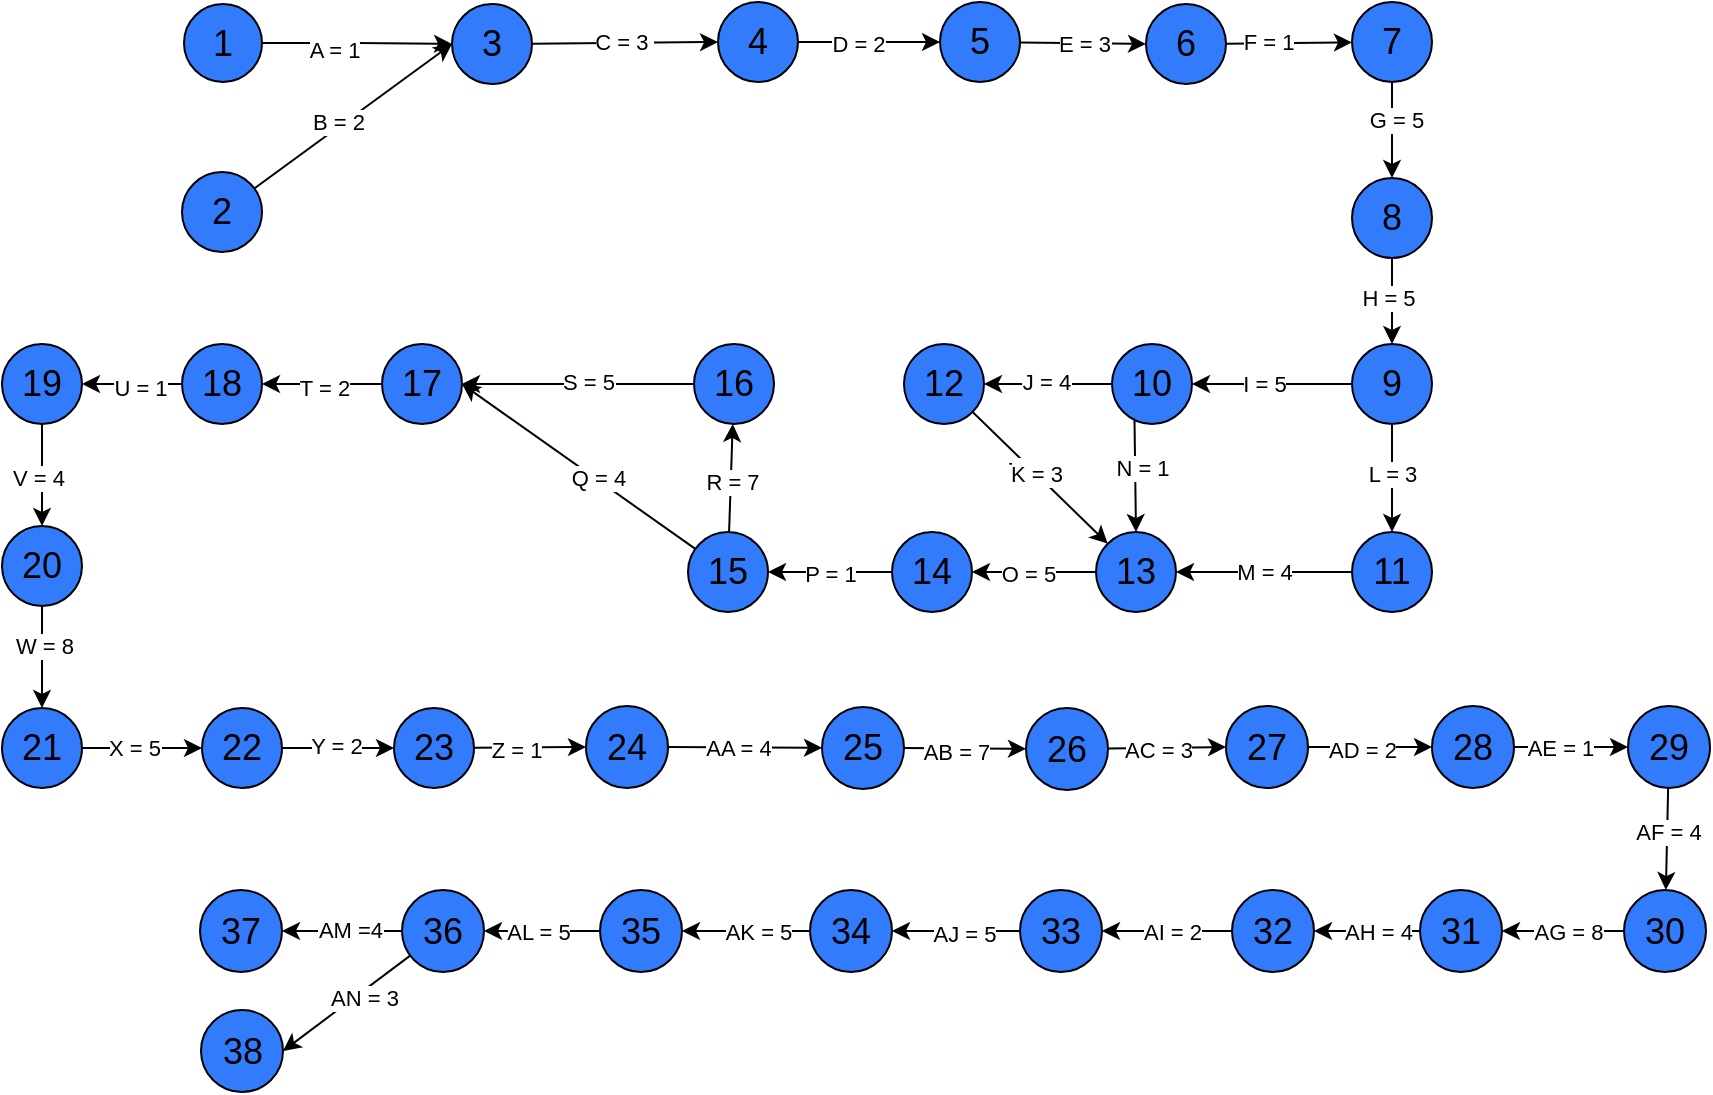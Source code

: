 <mxfile version="26.0.14">
  <diagram name="Halaman-1" id="9N1V7XI8liEFcILFLqtX">
    <mxGraphModel dx="1034" dy="493" grid="0" gridSize="10" guides="1" tooltips="1" connect="1" arrows="1" fold="1" page="1" pageScale="1" pageWidth="1169" pageHeight="827" math="0" shadow="0">
      <root>
        <mxCell id="0" />
        <mxCell id="1" parent="0" />
        <mxCell id="e7BuIWy1d0rTeOh9mKWK-41" style="edgeStyle=orthogonalEdgeStyle;rounded=0;orthogonalLoop=1;jettySize=auto;html=1;entryX=0;entryY=0.5;entryDx=0;entryDy=0;" parent="1" source="e7BuIWy1d0rTeOh9mKWK-15" target="e7BuIWy1d0rTeOh9mKWK-40" edge="1">
          <mxGeometry relative="1" as="geometry" />
        </mxCell>
        <mxCell id="e7BuIWy1d0rTeOh9mKWK-42" value="&lt;font style=&quot;font-size: 11px;&quot;&gt;A = 1&lt;/font&gt;" style="edgeLabel;html=1;align=center;verticalAlign=middle;resizable=0;points=[];" parent="e7BuIWy1d0rTeOh9mKWK-41" vertex="1" connectable="0">
          <mxGeometry x="-0.258" y="-3" relative="1" as="geometry">
            <mxPoint as="offset" />
          </mxGeometry>
        </mxCell>
        <mxCell id="e7BuIWy1d0rTeOh9mKWK-15" value="&lt;font style=&quot;font-size: 18px;&quot;&gt;1&lt;/font&gt;" style="ellipse;whiteSpace=wrap;html=1;aspect=fixed;fillColor=#327CFC;" parent="1" vertex="1">
          <mxGeometry x="182" y="240" width="39" height="39" as="geometry" />
        </mxCell>
        <mxCell id="e7BuIWy1d0rTeOh9mKWK-40" value="&lt;font style=&quot;font-size: 18px;&quot;&gt;3&lt;/font&gt;" style="ellipse;whiteSpace=wrap;html=1;aspect=fixed;fillColor=#327CFC;" parent="1" vertex="1">
          <mxGeometry x="316" y="240" width="40" height="40" as="geometry" />
        </mxCell>
        <mxCell id="e7BuIWy1d0rTeOh9mKWK-62" style="edgeStyle=none;rounded=0;orthogonalLoop=1;jettySize=auto;html=1;entryX=0;entryY=0.5;entryDx=0;entryDy=0;" parent="1" source="e7BuIWy1d0rTeOh9mKWK-54" target="e7BuIWy1d0rTeOh9mKWK-40" edge="1">
          <mxGeometry relative="1" as="geometry">
            <mxPoint x="316" y="355" as="targetPoint" />
          </mxGeometry>
        </mxCell>
        <mxCell id="e7BuIWy1d0rTeOh9mKWK-63" value="B = 2" style="edgeLabel;html=1;align=center;verticalAlign=middle;resizable=0;points=[];" parent="e7BuIWy1d0rTeOh9mKWK-62" vertex="1" connectable="0">
          <mxGeometry x="-0.123" y="2" relative="1" as="geometry">
            <mxPoint as="offset" />
          </mxGeometry>
        </mxCell>
        <mxCell id="e7BuIWy1d0rTeOh9mKWK-54" value="&lt;font style=&quot;font-size: 18px;&quot;&gt;2&lt;/font&gt;" style="ellipse;whiteSpace=wrap;html=1;aspect=fixed;fillColor=#327CFC;" parent="1" vertex="1">
          <mxGeometry x="181" y="324" width="40" height="40" as="geometry" />
        </mxCell>
        <mxCell id="e7BuIWy1d0rTeOh9mKWK-88" style="edgeStyle=none;rounded=0;orthogonalLoop=1;jettySize=auto;html=1;entryX=0;entryY=0.5;entryDx=0;entryDy=0;" parent="1" source="e7BuIWy1d0rTeOh9mKWK-72" target="e7BuIWy1d0rTeOh9mKWK-86" edge="1">
          <mxGeometry relative="1" as="geometry" />
        </mxCell>
        <mxCell id="e7BuIWy1d0rTeOh9mKWK-90" value="D = 2" style="edgeLabel;html=1;align=center;verticalAlign=middle;resizable=0;points=[];" parent="e7BuIWy1d0rTeOh9mKWK-88" vertex="1" connectable="0">
          <mxGeometry x="-0.161" y="-1" relative="1" as="geometry">
            <mxPoint as="offset" />
          </mxGeometry>
        </mxCell>
        <mxCell id="e7BuIWy1d0rTeOh9mKWK-72" value="&lt;span style=&quot;font-size: 18px;&quot;&gt;4&lt;/span&gt;" style="ellipse;whiteSpace=wrap;html=1;aspect=fixed;fillColor=#327CFC;" parent="1" vertex="1">
          <mxGeometry x="449" y="239" width="40" height="40" as="geometry" />
        </mxCell>
        <mxCell id="e7BuIWy1d0rTeOh9mKWK-73" style="edgeStyle=none;rounded=0;orthogonalLoop=1;jettySize=auto;html=1;entryX=0;entryY=0.5;entryDx=0;entryDy=0;" parent="1" source="e7BuIWy1d0rTeOh9mKWK-40" target="e7BuIWy1d0rTeOh9mKWK-72" edge="1">
          <mxGeometry relative="1" as="geometry" />
        </mxCell>
        <mxCell id="e7BuIWy1d0rTeOh9mKWK-75" value="C = 3&amp;nbsp;" style="edgeLabel;html=1;align=center;verticalAlign=middle;resizable=0;points=[];" parent="e7BuIWy1d0rTeOh9mKWK-73" vertex="1" connectable="0">
          <mxGeometry x="-0.014" y="-4" relative="1" as="geometry">
            <mxPoint y="-5" as="offset" />
          </mxGeometry>
        </mxCell>
        <mxCell id="e7BuIWy1d0rTeOh9mKWK-92" style="edgeStyle=none;rounded=0;orthogonalLoop=1;jettySize=auto;html=1;entryX=0;entryY=0.5;entryDx=0;entryDy=0;" parent="1" source="e7BuIWy1d0rTeOh9mKWK-86" target="e7BuIWy1d0rTeOh9mKWK-91" edge="1">
          <mxGeometry relative="1" as="geometry" />
        </mxCell>
        <mxCell id="e7BuIWy1d0rTeOh9mKWK-93" value="E = 3" style="edgeLabel;html=1;align=center;verticalAlign=middle;resizable=0;points=[];" parent="e7BuIWy1d0rTeOh9mKWK-92" vertex="1" connectable="0">
          <mxGeometry x="0.022" relative="1" as="geometry">
            <mxPoint as="offset" />
          </mxGeometry>
        </mxCell>
        <mxCell id="e7BuIWy1d0rTeOh9mKWK-86" value="&lt;span style=&quot;font-size: 18px;&quot;&gt;5&lt;/span&gt;" style="ellipse;whiteSpace=wrap;html=1;aspect=fixed;fillColor=#327CFC;" parent="1" vertex="1">
          <mxGeometry x="560" y="239" width="40" height="40" as="geometry" />
        </mxCell>
        <mxCell id="e7BuIWy1d0rTeOh9mKWK-95" style="edgeStyle=none;rounded=0;orthogonalLoop=1;jettySize=auto;html=1;" parent="1" source="e7BuIWy1d0rTeOh9mKWK-91" target="e7BuIWy1d0rTeOh9mKWK-94" edge="1">
          <mxGeometry relative="1" as="geometry" />
        </mxCell>
        <mxCell id="e7BuIWy1d0rTeOh9mKWK-96" value="F = 1" style="edgeLabel;html=1;align=center;verticalAlign=middle;resizable=0;points=[];" parent="e7BuIWy1d0rTeOh9mKWK-95" vertex="1" connectable="0">
          <mxGeometry x="-0.329" y="1" relative="1" as="geometry">
            <mxPoint as="offset" />
          </mxGeometry>
        </mxCell>
        <mxCell id="e7BuIWy1d0rTeOh9mKWK-91" value="&lt;span style=&quot;font-size: 18px;&quot;&gt;6&lt;/span&gt;" style="ellipse;whiteSpace=wrap;html=1;aspect=fixed;fillColor=#327CFC;" parent="1" vertex="1">
          <mxGeometry x="663" y="240" width="40" height="40" as="geometry" />
        </mxCell>
        <mxCell id="e7BuIWy1d0rTeOh9mKWK-104" style="edgeStyle=none;rounded=0;orthogonalLoop=1;jettySize=auto;html=1;entryX=0.5;entryY=0;entryDx=0;entryDy=0;" parent="1" source="e7BuIWy1d0rTeOh9mKWK-94" target="e7BuIWy1d0rTeOh9mKWK-97" edge="1">
          <mxGeometry relative="1" as="geometry" />
        </mxCell>
        <mxCell id="e7BuIWy1d0rTeOh9mKWK-106" value="G = 5" style="edgeLabel;html=1;align=center;verticalAlign=middle;resizable=0;points=[];" parent="e7BuIWy1d0rTeOh9mKWK-104" vertex="1" connectable="0">
          <mxGeometry x="-0.19" y="2" relative="1" as="geometry">
            <mxPoint y="-1" as="offset" />
          </mxGeometry>
        </mxCell>
        <mxCell id="e7BuIWy1d0rTeOh9mKWK-94" value="&lt;span style=&quot;font-size: 18px;&quot;&gt;7&lt;/span&gt;" style="ellipse;whiteSpace=wrap;html=1;aspect=fixed;fillColor=#327CFC;" parent="1" vertex="1">
          <mxGeometry x="766" y="239" width="40" height="40" as="geometry" />
        </mxCell>
        <mxCell id="e7BuIWy1d0rTeOh9mKWK-105" style="edgeStyle=none;rounded=0;orthogonalLoop=1;jettySize=auto;html=1;entryX=0.5;entryY=0;entryDx=0;entryDy=0;exitX=0.5;exitY=1;exitDx=0;exitDy=0;" parent="1" source="e7BuIWy1d0rTeOh9mKWK-97" target="e7BuIWy1d0rTeOh9mKWK-98" edge="1">
          <mxGeometry relative="1" as="geometry">
            <mxPoint x="817" y="377" as="sourcePoint" />
            <mxPoint x="817.8" y="439" as="targetPoint" />
          </mxGeometry>
        </mxCell>
        <mxCell id="e7BuIWy1d0rTeOh9mKWK-107" value="H = 5" style="edgeLabel;html=1;align=center;verticalAlign=middle;resizable=0;points=[];" parent="e7BuIWy1d0rTeOh9mKWK-105" vertex="1" connectable="0">
          <mxGeometry x="-0.102" y="-2" relative="1" as="geometry">
            <mxPoint as="offset" />
          </mxGeometry>
        </mxCell>
        <mxCell id="e7BuIWy1d0rTeOh9mKWK-97" value="&lt;span style=&quot;font-size: 18px;&quot;&gt;8&lt;/span&gt;" style="ellipse;whiteSpace=wrap;html=1;aspect=fixed;fillColor=#327CFC;" parent="1" vertex="1">
          <mxGeometry x="766" y="327" width="40" height="40" as="geometry" />
        </mxCell>
        <mxCell id="e7BuIWy1d0rTeOh9mKWK-108" style="edgeStyle=none;rounded=0;orthogonalLoop=1;jettySize=auto;html=1;" parent="1" source="e7BuIWy1d0rTeOh9mKWK-98" target="e7BuIWy1d0rTeOh9mKWK-101" edge="1">
          <mxGeometry relative="1" as="geometry" />
        </mxCell>
        <mxCell id="e7BuIWy1d0rTeOh9mKWK-114" value="L = 3" style="edgeLabel;html=1;align=center;verticalAlign=middle;resizable=0;points=[];" parent="e7BuIWy1d0rTeOh9mKWK-108" vertex="1" connectable="0">
          <mxGeometry x="-0.066" relative="1" as="geometry">
            <mxPoint as="offset" />
          </mxGeometry>
        </mxCell>
        <mxCell id="e7BuIWy1d0rTeOh9mKWK-109" style="edgeStyle=none;rounded=0;orthogonalLoop=1;jettySize=auto;html=1;entryX=1;entryY=0.5;entryDx=0;entryDy=0;" parent="1" source="e7BuIWy1d0rTeOh9mKWK-98" target="e7BuIWy1d0rTeOh9mKWK-99" edge="1">
          <mxGeometry relative="1" as="geometry" />
        </mxCell>
        <mxCell id="e7BuIWy1d0rTeOh9mKWK-112" value="I = 5" style="edgeLabel;html=1;align=center;verticalAlign=middle;resizable=0;points=[];" parent="e7BuIWy1d0rTeOh9mKWK-109" vertex="1" connectable="0">
          <mxGeometry x="0.1" relative="1" as="geometry">
            <mxPoint as="offset" />
          </mxGeometry>
        </mxCell>
        <mxCell id="e7BuIWy1d0rTeOh9mKWK-98" value="&lt;span style=&quot;font-size: 18px;&quot;&gt;9&lt;/span&gt;" style="ellipse;whiteSpace=wrap;html=1;aspect=fixed;fillColor=#327CFC;" parent="1" vertex="1">
          <mxGeometry x="766" y="410" width="40" height="40" as="geometry" />
        </mxCell>
        <mxCell id="e7BuIWy1d0rTeOh9mKWK-116" style="edgeStyle=none;rounded=0;orthogonalLoop=1;jettySize=auto;html=1;entryX=1;entryY=0.5;entryDx=0;entryDy=0;" parent="1" source="e7BuIWy1d0rTeOh9mKWK-99" target="e7BuIWy1d0rTeOh9mKWK-102" edge="1">
          <mxGeometry relative="1" as="geometry">
            <mxPoint x="583.385" y="427" as="targetPoint" />
          </mxGeometry>
        </mxCell>
        <mxCell id="e7BuIWy1d0rTeOh9mKWK-117" value="J = 4" style="edgeLabel;html=1;align=center;verticalAlign=middle;resizable=0;points=[];" parent="e7BuIWy1d0rTeOh9mKWK-116" vertex="1" connectable="0">
          <mxGeometry x="0.037" y="-1" relative="1" as="geometry">
            <mxPoint as="offset" />
          </mxGeometry>
        </mxCell>
        <mxCell id="e7BuIWy1d0rTeOh9mKWK-122" style="edgeStyle=none;rounded=0;orthogonalLoop=1;jettySize=auto;html=1;exitX=0.28;exitY=0.855;exitDx=0;exitDy=0;exitPerimeter=0;entryX=0;entryY=0.5;entryDx=0;entryDy=0;" parent="1" source="e7BuIWy1d0rTeOh9mKWK-99" target="e7BuIWy1d0rTeOh9mKWK-100" edge="1">
          <mxGeometry relative="1" as="geometry">
            <mxPoint x="666" y="499" as="targetPoint" />
          </mxGeometry>
        </mxCell>
        <mxCell id="e7BuIWy1d0rTeOh9mKWK-123" value="N = 1" style="edgeLabel;html=1;align=center;verticalAlign=middle;resizable=0;points=[];" parent="e7BuIWy1d0rTeOh9mKWK-122" vertex="1" connectable="0">
          <mxGeometry x="-0.077" y="3" relative="1" as="geometry">
            <mxPoint as="offset" />
          </mxGeometry>
        </mxCell>
        <mxCell id="e7BuIWy1d0rTeOh9mKWK-99" value="&lt;span style=&quot;font-size: 18px;&quot;&gt;10&lt;/span&gt;" style="ellipse;whiteSpace=wrap;html=1;aspect=fixed;fillColor=#327CFC;" parent="1" vertex="1">
          <mxGeometry x="646" y="410" width="40" height="40" as="geometry" />
        </mxCell>
        <mxCell id="e7BuIWy1d0rTeOh9mKWK-138" style="edgeStyle=none;rounded=0;orthogonalLoop=1;jettySize=auto;html=1;entryX=0.5;entryY=0;entryDx=0;entryDy=0;" parent="1" source="e7BuIWy1d0rTeOh9mKWK-100" target="e7BuIWy1d0rTeOh9mKWK-137" edge="1">
          <mxGeometry relative="1" as="geometry" />
        </mxCell>
        <mxCell id="e7BuIWy1d0rTeOh9mKWK-139" value="O = 5" style="edgeLabel;html=1;align=center;verticalAlign=middle;resizable=0;points=[];" parent="e7BuIWy1d0rTeOh9mKWK-138" vertex="1" connectable="0">
          <mxGeometry x="0.09" y="1" relative="1" as="geometry">
            <mxPoint as="offset" />
          </mxGeometry>
        </mxCell>
        <mxCell id="e7BuIWy1d0rTeOh9mKWK-100" value="&lt;span style=&quot;font-size: 18px;&quot;&gt;13&lt;/span&gt;" style="ellipse;whiteSpace=wrap;html=1;aspect=fixed;fillColor=#327CFC;direction=south;" parent="1" vertex="1">
          <mxGeometry x="638" y="504" width="40" height="40" as="geometry" />
        </mxCell>
        <mxCell id="e7BuIWy1d0rTeOh9mKWK-131" style="edgeStyle=none;rounded=0;orthogonalLoop=1;jettySize=auto;html=1;entryX=0.5;entryY=0;entryDx=0;entryDy=0;" parent="1" source="e7BuIWy1d0rTeOh9mKWK-101" target="e7BuIWy1d0rTeOh9mKWK-100" edge="1">
          <mxGeometry relative="1" as="geometry" />
        </mxCell>
        <mxCell id="e7BuIWy1d0rTeOh9mKWK-132" value="M = 4" style="edgeLabel;html=1;align=center;verticalAlign=middle;resizable=0;points=[];" parent="e7BuIWy1d0rTeOh9mKWK-131" vertex="1" connectable="0">
          <mxGeometry x="0.021" y="2" relative="1" as="geometry">
            <mxPoint x="1" y="-2" as="offset" />
          </mxGeometry>
        </mxCell>
        <mxCell id="e7BuIWy1d0rTeOh9mKWK-101" value="&lt;span style=&quot;font-size: 18px;&quot;&gt;11&lt;/span&gt;" style="ellipse;whiteSpace=wrap;html=1;aspect=fixed;fillColor=#327CFC;" parent="1" vertex="1">
          <mxGeometry x="766" y="504" width="40" height="40" as="geometry" />
        </mxCell>
        <mxCell id="e7BuIWy1d0rTeOh9mKWK-130" style="edgeStyle=none;rounded=0;orthogonalLoop=1;jettySize=auto;html=1;entryX=0;entryY=1;entryDx=0;entryDy=0;" parent="1" source="e7BuIWy1d0rTeOh9mKWK-102" target="e7BuIWy1d0rTeOh9mKWK-100" edge="1">
          <mxGeometry relative="1" as="geometry" />
        </mxCell>
        <mxCell id="e7BuIWy1d0rTeOh9mKWK-133" value="Text" style="edgeLabel;html=1;align=center;verticalAlign=middle;resizable=0;points=[];" parent="e7BuIWy1d0rTeOh9mKWK-130" vertex="1" connectable="0">
          <mxGeometry x="-0.139" y="-2" relative="1" as="geometry">
            <mxPoint y="-1" as="offset" />
          </mxGeometry>
        </mxCell>
        <mxCell id="e7BuIWy1d0rTeOh9mKWK-134" value="K = 3" style="edgeLabel;html=1;align=center;verticalAlign=middle;resizable=0;points=[];" parent="e7BuIWy1d0rTeOh9mKWK-130" vertex="1" connectable="0">
          <mxGeometry x="-0.054" relative="1" as="geometry">
            <mxPoint as="offset" />
          </mxGeometry>
        </mxCell>
        <mxCell id="e7BuIWy1d0rTeOh9mKWK-102" value="&lt;span style=&quot;font-size: 18px;&quot;&gt;12&lt;/span&gt;" style="ellipse;whiteSpace=wrap;html=1;aspect=fixed;fillColor=#327CFC;" parent="1" vertex="1">
          <mxGeometry x="542" y="410" width="40" height="40" as="geometry" />
        </mxCell>
        <mxCell id="e7BuIWy1d0rTeOh9mKWK-141" style="edgeStyle=none;rounded=0;orthogonalLoop=1;jettySize=auto;html=1;entryX=0.5;entryY=0;entryDx=0;entryDy=0;" parent="1" source="e7BuIWy1d0rTeOh9mKWK-137" target="e7BuIWy1d0rTeOh9mKWK-140" edge="1">
          <mxGeometry relative="1" as="geometry" />
        </mxCell>
        <mxCell id="e7BuIWy1d0rTeOh9mKWK-142" value="P = 1" style="edgeLabel;html=1;align=center;verticalAlign=middle;resizable=0;points=[];" parent="e7BuIWy1d0rTeOh9mKWK-141" vertex="1" connectable="0">
          <mxGeometry x="0.021" y="1" relative="1" as="geometry">
            <mxPoint as="offset" />
          </mxGeometry>
        </mxCell>
        <mxCell id="e7BuIWy1d0rTeOh9mKWK-137" value="&lt;span style=&quot;font-size: 18px;&quot;&gt;14&lt;/span&gt;" style="ellipse;whiteSpace=wrap;html=1;aspect=fixed;fillColor=#327CFC;direction=south;" parent="1" vertex="1">
          <mxGeometry x="536" y="504" width="40" height="40" as="geometry" />
        </mxCell>
        <mxCell id="e7BuIWy1d0rTeOh9mKWK-145" style="edgeStyle=none;rounded=0;orthogonalLoop=1;jettySize=auto;html=1;entryX=0.5;entryY=0;entryDx=0;entryDy=0;" parent="1" source="e7BuIWy1d0rTeOh9mKWK-140" target="e7BuIWy1d0rTeOh9mKWK-143" edge="1">
          <mxGeometry relative="1" as="geometry" />
        </mxCell>
        <mxCell id="e7BuIWy1d0rTeOh9mKWK-147" value="Q = 4" style="edgeLabel;html=1;align=center;verticalAlign=middle;resizable=0;points=[];" parent="e7BuIWy1d0rTeOh9mKWK-145" vertex="1" connectable="0">
          <mxGeometry x="-0.148" y="-1" relative="1" as="geometry">
            <mxPoint as="offset" />
          </mxGeometry>
        </mxCell>
        <mxCell id="e7BuIWy1d0rTeOh9mKWK-146" style="edgeStyle=none;rounded=0;orthogonalLoop=1;jettySize=auto;html=1;" parent="1" source="e7BuIWy1d0rTeOh9mKWK-140" target="e7BuIWy1d0rTeOh9mKWK-144" edge="1">
          <mxGeometry relative="1" as="geometry" />
        </mxCell>
        <mxCell id="e7BuIWy1d0rTeOh9mKWK-148" value="R = 7" style="edgeLabel;html=1;align=center;verticalAlign=middle;resizable=0;points=[];" parent="e7BuIWy1d0rTeOh9mKWK-146" vertex="1" connectable="0">
          <mxGeometry x="-0.048" relative="1" as="geometry">
            <mxPoint as="offset" />
          </mxGeometry>
        </mxCell>
        <mxCell id="e7BuIWy1d0rTeOh9mKWK-140" value="&lt;span style=&quot;font-size: 18px;&quot;&gt;15&lt;/span&gt;" style="ellipse;whiteSpace=wrap;html=1;aspect=fixed;fillColor=#327CFC;direction=south;" parent="1" vertex="1">
          <mxGeometry x="434" y="504" width="40" height="40" as="geometry" />
        </mxCell>
        <mxCell id="e7BuIWy1d0rTeOh9mKWK-160" style="edgeStyle=orthogonalEdgeStyle;rounded=0;orthogonalLoop=1;jettySize=auto;html=1;entryX=0.5;entryY=0;entryDx=0;entryDy=0;" parent="1" source="e7BuIWy1d0rTeOh9mKWK-143" target="e7BuIWy1d0rTeOh9mKWK-157" edge="1">
          <mxGeometry relative="1" as="geometry" />
        </mxCell>
        <mxCell id="e7BuIWy1d0rTeOh9mKWK-164" value="T = 2" style="edgeLabel;html=1;align=center;verticalAlign=middle;resizable=0;points=[];" parent="e7BuIWy1d0rTeOh9mKWK-160" vertex="1" connectable="0">
          <mxGeometry x="-0.036" y="2" relative="1" as="geometry">
            <mxPoint as="offset" />
          </mxGeometry>
        </mxCell>
        <mxCell id="e7BuIWy1d0rTeOh9mKWK-143" value="&lt;span style=&quot;font-size: 18px;&quot;&gt;17&lt;/span&gt;" style="ellipse;whiteSpace=wrap;html=1;aspect=fixed;fillColor=#327CFC;direction=south;" parent="1" vertex="1">
          <mxGeometry x="281" y="410" width="40" height="40" as="geometry" />
        </mxCell>
        <mxCell id="e7BuIWy1d0rTeOh9mKWK-152" style="edgeStyle=none;rounded=0;orthogonalLoop=1;jettySize=auto;html=1;entryX=0.5;entryY=0;entryDx=0;entryDy=0;" parent="1" source="e7BuIWy1d0rTeOh9mKWK-144" target="e7BuIWy1d0rTeOh9mKWK-143" edge="1">
          <mxGeometry relative="1" as="geometry">
            <mxPoint x="336" y="465" as="targetPoint" />
          </mxGeometry>
        </mxCell>
        <mxCell id="e7BuIWy1d0rTeOh9mKWK-153" value="S = 5" style="edgeLabel;html=1;align=center;verticalAlign=middle;resizable=0;points=[];" parent="e7BuIWy1d0rTeOh9mKWK-152" vertex="1" connectable="0">
          <mxGeometry x="-0.132" relative="1" as="geometry">
            <mxPoint x="-3" y="-1" as="offset" />
          </mxGeometry>
        </mxCell>
        <mxCell id="e7BuIWy1d0rTeOh9mKWK-144" value="&lt;span style=&quot;font-size: 18px;&quot;&gt;16&lt;/span&gt;" style="ellipse;whiteSpace=wrap;html=1;aspect=fixed;fillColor=#327CFC;direction=south;" parent="1" vertex="1">
          <mxGeometry x="437" y="410" width="40" height="40" as="geometry" />
        </mxCell>
        <mxCell id="e7BuIWy1d0rTeOh9mKWK-161" style="rounded=0;orthogonalLoop=1;jettySize=auto;html=1;entryX=0.5;entryY=0;entryDx=0;entryDy=0;" parent="1" source="e7BuIWy1d0rTeOh9mKWK-157" target="e7BuIWy1d0rTeOh9mKWK-158" edge="1">
          <mxGeometry relative="1" as="geometry" />
        </mxCell>
        <mxCell id="e7BuIWy1d0rTeOh9mKWK-165" value="U = 1" style="edgeLabel;html=1;align=center;verticalAlign=middle;resizable=0;points=[];" parent="e7BuIWy1d0rTeOh9mKWK-161" vertex="1" connectable="0">
          <mxGeometry x="-0.152" y="2" relative="1" as="geometry">
            <mxPoint as="offset" />
          </mxGeometry>
        </mxCell>
        <mxCell id="e7BuIWy1d0rTeOh9mKWK-157" value="&lt;span style=&quot;font-size: 18px;&quot;&gt;18&lt;/span&gt;" style="ellipse;whiteSpace=wrap;html=1;aspect=fixed;fillColor=#327CFC;direction=south;" parent="1" vertex="1">
          <mxGeometry x="181" y="410" width="40" height="40" as="geometry" />
        </mxCell>
        <mxCell id="e7BuIWy1d0rTeOh9mKWK-163" style="edgeStyle=none;rounded=0;orthogonalLoop=1;jettySize=auto;html=1;" parent="1" source="e7BuIWy1d0rTeOh9mKWK-158" target="e7BuIWy1d0rTeOh9mKWK-159" edge="1">
          <mxGeometry relative="1" as="geometry" />
        </mxCell>
        <mxCell id="e7BuIWy1d0rTeOh9mKWK-166" value="V = 4" style="edgeLabel;html=1;align=center;verticalAlign=middle;resizable=0;points=[];" parent="e7BuIWy1d0rTeOh9mKWK-163" vertex="1" connectable="0">
          <mxGeometry x="0.062" y="-2" relative="1" as="geometry">
            <mxPoint as="offset" />
          </mxGeometry>
        </mxCell>
        <mxCell id="e7BuIWy1d0rTeOh9mKWK-158" value="&lt;span style=&quot;font-size: 18px;&quot;&gt;19&lt;/span&gt;" style="ellipse;whiteSpace=wrap;html=1;aspect=fixed;fillColor=#327CFC;direction=south;" parent="1" vertex="1">
          <mxGeometry x="91" y="410" width="40" height="40" as="geometry" />
        </mxCell>
        <mxCell id="e7BuIWy1d0rTeOh9mKWK-168" style="edgeStyle=none;rounded=0;orthogonalLoop=1;jettySize=auto;html=1;" parent="1" source="e7BuIWy1d0rTeOh9mKWK-159" target="e7BuIWy1d0rTeOh9mKWK-167" edge="1">
          <mxGeometry relative="1" as="geometry" />
        </mxCell>
        <mxCell id="e7BuIWy1d0rTeOh9mKWK-169" value="W = 8" style="edgeLabel;html=1;align=center;verticalAlign=middle;resizable=0;points=[];" parent="e7BuIWy1d0rTeOh9mKWK-168" vertex="1" connectable="0">
          <mxGeometry x="-0.23" y="1" relative="1" as="geometry">
            <mxPoint as="offset" />
          </mxGeometry>
        </mxCell>
        <mxCell id="e7BuIWy1d0rTeOh9mKWK-159" value="&lt;span style=&quot;font-size: 18px;&quot;&gt;20&lt;/span&gt;" style="ellipse;whiteSpace=wrap;html=1;aspect=fixed;fillColor=#327CFC;direction=south;" parent="1" vertex="1">
          <mxGeometry x="91" y="501" width="40" height="40" as="geometry" />
        </mxCell>
        <mxCell id="e7BuIWy1d0rTeOh9mKWK-171" style="edgeStyle=none;rounded=0;orthogonalLoop=1;jettySize=auto;html=1;" parent="1" source="e7BuIWy1d0rTeOh9mKWK-167" target="e7BuIWy1d0rTeOh9mKWK-170" edge="1">
          <mxGeometry relative="1" as="geometry" />
        </mxCell>
        <mxCell id="e7BuIWy1d0rTeOh9mKWK-172" value="X = 5" style="edgeLabel;html=1;align=center;verticalAlign=middle;resizable=0;points=[];" parent="e7BuIWy1d0rTeOh9mKWK-171" vertex="1" connectable="0">
          <mxGeometry x="-0.198" y="3" relative="1" as="geometry">
            <mxPoint x="2" y="3" as="offset" />
          </mxGeometry>
        </mxCell>
        <mxCell id="e7BuIWy1d0rTeOh9mKWK-167" value="&lt;span style=&quot;font-size: 18px;&quot;&gt;21&lt;/span&gt;" style="ellipse;whiteSpace=wrap;html=1;aspect=fixed;fillColor=#327CFC;direction=south;" parent="1" vertex="1">
          <mxGeometry x="91" y="592" width="40" height="40" as="geometry" />
        </mxCell>
        <mxCell id="e7BuIWy1d0rTeOh9mKWK-174" style="edgeStyle=none;rounded=0;orthogonalLoop=1;jettySize=auto;html=1;" parent="1" source="e7BuIWy1d0rTeOh9mKWK-170" target="e7BuIWy1d0rTeOh9mKWK-173" edge="1">
          <mxGeometry relative="1" as="geometry" />
        </mxCell>
        <mxCell id="e7BuIWy1d0rTeOh9mKWK-175" value="Y = 2" style="edgeLabel;html=1;align=center;verticalAlign=middle;resizable=0;points=[];" parent="e7BuIWy1d0rTeOh9mKWK-174" vertex="1" connectable="0">
          <mxGeometry x="-0.033" y="1" relative="1" as="geometry">
            <mxPoint as="offset" />
          </mxGeometry>
        </mxCell>
        <mxCell id="e7BuIWy1d0rTeOh9mKWK-170" value="&lt;span style=&quot;font-size: 18px;&quot;&gt;22&lt;/span&gt;" style="ellipse;whiteSpace=wrap;html=1;aspect=fixed;fillColor=#327CFC;direction=south;" parent="1" vertex="1">
          <mxGeometry x="191" y="592" width="40" height="40" as="geometry" />
        </mxCell>
        <mxCell id="e7BuIWy1d0rTeOh9mKWK-177" style="edgeStyle=none;rounded=0;orthogonalLoop=1;jettySize=auto;html=1;entryX=0.5;entryY=1;entryDx=0;entryDy=0;" parent="1" source="e7BuIWy1d0rTeOh9mKWK-173" target="e7BuIWy1d0rTeOh9mKWK-176" edge="1">
          <mxGeometry relative="1" as="geometry" />
        </mxCell>
        <mxCell id="e7BuIWy1d0rTeOh9mKWK-179" value="Z = 1" style="edgeLabel;html=1;align=center;verticalAlign=middle;resizable=0;points=[];" parent="e7BuIWy1d0rTeOh9mKWK-177" vertex="1" connectable="0">
          <mxGeometry x="-0.255" y="-1" relative="1" as="geometry">
            <mxPoint as="offset" />
          </mxGeometry>
        </mxCell>
        <mxCell id="e7BuIWy1d0rTeOh9mKWK-173" value="&lt;span style=&quot;font-size: 18px;&quot;&gt;23&lt;/span&gt;" style="ellipse;whiteSpace=wrap;html=1;aspect=fixed;fillColor=#327CFC;direction=south;" parent="1" vertex="1">
          <mxGeometry x="287" y="592" width="40" height="40" as="geometry" />
        </mxCell>
        <mxCell id="e7BuIWy1d0rTeOh9mKWK-181" style="edgeStyle=none;rounded=0;orthogonalLoop=1;jettySize=auto;html=1;" parent="1" source="e7BuIWy1d0rTeOh9mKWK-176" target="e7BuIWy1d0rTeOh9mKWK-180" edge="1">
          <mxGeometry relative="1" as="geometry" />
        </mxCell>
        <mxCell id="e7BuIWy1d0rTeOh9mKWK-182" value="AA = 4" style="edgeLabel;html=1;align=center;verticalAlign=middle;resizable=0;points=[];" parent="e7BuIWy1d0rTeOh9mKWK-181" vertex="1" connectable="0">
          <mxGeometry x="-0.138" y="-4" relative="1" as="geometry">
            <mxPoint x="2" y="-4" as="offset" />
          </mxGeometry>
        </mxCell>
        <mxCell id="e7BuIWy1d0rTeOh9mKWK-176" value="&lt;span style=&quot;font-size: 18px;&quot;&gt;24&lt;/span&gt;" style="ellipse;whiteSpace=wrap;html=1;aspect=fixed;fillColor=#327CFC;direction=south;" parent="1" vertex="1">
          <mxGeometry x="383" y="591" width="41" height="41" as="geometry" />
        </mxCell>
        <mxCell id="e7BuIWy1d0rTeOh9mKWK-206" style="edgeStyle=none;rounded=0;orthogonalLoop=1;jettySize=auto;html=1;" parent="1" source="e7BuIWy1d0rTeOh9mKWK-180" target="e7BuIWy1d0rTeOh9mKWK-183" edge="1">
          <mxGeometry relative="1" as="geometry" />
        </mxCell>
        <mxCell id="e7BuIWy1d0rTeOh9mKWK-207" value="AB = 7" style="edgeLabel;html=1;align=center;verticalAlign=middle;resizable=0;points=[];" parent="e7BuIWy1d0rTeOh9mKWK-206" vertex="1" connectable="0">
          <mxGeometry x="-0.157" y="-2" relative="1" as="geometry">
            <mxPoint as="offset" />
          </mxGeometry>
        </mxCell>
        <mxCell id="e7BuIWy1d0rTeOh9mKWK-180" value="&lt;span style=&quot;font-size: 18px;&quot;&gt;25&lt;/span&gt;" style="ellipse;whiteSpace=wrap;html=1;aspect=fixed;fillColor=#327CFC;direction=south;" parent="1" vertex="1">
          <mxGeometry x="501" y="591.5" width="41" height="41" as="geometry" />
        </mxCell>
        <mxCell id="e7BuIWy1d0rTeOh9mKWK-194" style="edgeStyle=none;rounded=0;orthogonalLoop=1;jettySize=auto;html=1;entryX=0.5;entryY=1;entryDx=0;entryDy=0;" parent="1" source="e7BuIWy1d0rTeOh9mKWK-183" target="e7BuIWy1d0rTeOh9mKWK-184" edge="1">
          <mxGeometry relative="1" as="geometry" />
        </mxCell>
        <mxCell id="e7BuIWy1d0rTeOh9mKWK-208" value="AC = 3" style="edgeLabel;html=1;align=center;verticalAlign=middle;resizable=0;points=[];" parent="e7BuIWy1d0rTeOh9mKWK-194" vertex="1" connectable="0">
          <mxGeometry x="-0.188" y="2" relative="1" as="geometry">
            <mxPoint x="1" y="3" as="offset" />
          </mxGeometry>
        </mxCell>
        <mxCell id="e7BuIWy1d0rTeOh9mKWK-183" value="&lt;span style=&quot;font-size: 18px;&quot;&gt;26&lt;/span&gt;" style="ellipse;whiteSpace=wrap;html=1;aspect=fixed;fillColor=#327CFC;direction=south;" parent="1" vertex="1">
          <mxGeometry x="603" y="592" width="41" height="41" as="geometry" />
        </mxCell>
        <mxCell id="e7BuIWy1d0rTeOh9mKWK-195" style="edgeStyle=none;rounded=0;orthogonalLoop=1;jettySize=auto;html=1;" parent="1" source="e7BuIWy1d0rTeOh9mKWK-184" target="e7BuIWy1d0rTeOh9mKWK-185" edge="1">
          <mxGeometry relative="1" as="geometry" />
        </mxCell>
        <mxCell id="e7BuIWy1d0rTeOh9mKWK-210" value="AD = 2" style="edgeLabel;html=1;align=center;verticalAlign=middle;resizable=0;points=[];" parent="e7BuIWy1d0rTeOh9mKWK-195" vertex="1" connectable="0">
          <mxGeometry x="-0.037" y="2" relative="1" as="geometry">
            <mxPoint x="-3" y="3" as="offset" />
          </mxGeometry>
        </mxCell>
        <mxCell id="e7BuIWy1d0rTeOh9mKWK-184" value="&lt;span style=&quot;font-size: 18px;&quot;&gt;27&lt;/span&gt;" style="ellipse;whiteSpace=wrap;html=1;aspect=fixed;fillColor=#327CFC;direction=south;" parent="1" vertex="1">
          <mxGeometry x="703" y="591" width="41" height="41" as="geometry" />
        </mxCell>
        <mxCell id="e7BuIWy1d0rTeOh9mKWK-196" style="edgeStyle=none;rounded=0;orthogonalLoop=1;jettySize=auto;html=1;" parent="1" source="e7BuIWy1d0rTeOh9mKWK-185" target="e7BuIWy1d0rTeOh9mKWK-186" edge="1">
          <mxGeometry relative="1" as="geometry" />
        </mxCell>
        <mxCell id="e7BuIWy1d0rTeOh9mKWK-211" value="AE = 1" style="edgeLabel;html=1;align=center;verticalAlign=middle;resizable=0;points=[];" parent="e7BuIWy1d0rTeOh9mKWK-196" vertex="1" connectable="0">
          <mxGeometry x="-0.192" relative="1" as="geometry">
            <mxPoint as="offset" />
          </mxGeometry>
        </mxCell>
        <mxCell id="e7BuIWy1d0rTeOh9mKWK-185" value="&lt;span style=&quot;font-size: 18px;&quot;&gt;28&lt;/span&gt;" style="ellipse;whiteSpace=wrap;html=1;aspect=fixed;fillColor=#327CFC;direction=south;" parent="1" vertex="1">
          <mxGeometry x="806" y="591" width="41" height="41" as="geometry" />
        </mxCell>
        <mxCell id="e7BuIWy1d0rTeOh9mKWK-197" style="edgeStyle=none;rounded=0;orthogonalLoop=1;jettySize=auto;html=1;" parent="1" source="e7BuIWy1d0rTeOh9mKWK-186" target="e7BuIWy1d0rTeOh9mKWK-188" edge="1">
          <mxGeometry relative="1" as="geometry" />
        </mxCell>
        <mxCell id="e7BuIWy1d0rTeOh9mKWK-212" value="AF = 4" style="edgeLabel;html=1;align=center;verticalAlign=middle;resizable=0;points=[];" parent="e7BuIWy1d0rTeOh9mKWK-197" vertex="1" connectable="0">
          <mxGeometry x="-0.13" relative="1" as="geometry">
            <mxPoint as="offset" />
          </mxGeometry>
        </mxCell>
        <mxCell id="e7BuIWy1d0rTeOh9mKWK-186" value="&lt;span style=&quot;font-size: 18px;&quot;&gt;29&lt;/span&gt;" style="ellipse;whiteSpace=wrap;html=1;aspect=fixed;fillColor=#327CFC;direction=south;" parent="1" vertex="1">
          <mxGeometry x="904" y="591" width="41" height="41" as="geometry" />
        </mxCell>
        <mxCell id="e7BuIWy1d0rTeOh9mKWK-198" style="edgeStyle=none;rounded=0;orthogonalLoop=1;jettySize=auto;html=1;entryX=0.5;entryY=0;entryDx=0;entryDy=0;" parent="1" source="e7BuIWy1d0rTeOh9mKWK-188" target="e7BuIWy1d0rTeOh9mKWK-189" edge="1">
          <mxGeometry relative="1" as="geometry" />
        </mxCell>
        <mxCell id="e7BuIWy1d0rTeOh9mKWK-213" value="AG = 8" style="edgeLabel;html=1;align=center;verticalAlign=middle;resizable=0;points=[];" parent="e7BuIWy1d0rTeOh9mKWK-198" vertex="1" connectable="0">
          <mxGeometry x="-0.063" relative="1" as="geometry">
            <mxPoint as="offset" />
          </mxGeometry>
        </mxCell>
        <mxCell id="e7BuIWy1d0rTeOh9mKWK-188" value="&lt;span style=&quot;font-size: 18px;&quot;&gt;30&lt;/span&gt;" style="ellipse;whiteSpace=wrap;html=1;aspect=fixed;fillColor=#327CFC;direction=south;" parent="1" vertex="1">
          <mxGeometry x="902" y="683" width="41" height="41" as="geometry" />
        </mxCell>
        <mxCell id="e7BuIWy1d0rTeOh9mKWK-200" style="edgeStyle=none;rounded=0;orthogonalLoop=1;jettySize=auto;html=1;entryX=0.5;entryY=0;entryDx=0;entryDy=0;" parent="1" source="e7BuIWy1d0rTeOh9mKWK-189" target="e7BuIWy1d0rTeOh9mKWK-190" edge="1">
          <mxGeometry relative="1" as="geometry" />
        </mxCell>
        <mxCell id="e7BuIWy1d0rTeOh9mKWK-214" value="AH = 4" style="edgeLabel;html=1;align=center;verticalAlign=middle;resizable=0;points=[];" parent="e7BuIWy1d0rTeOh9mKWK-200" vertex="1" connectable="0">
          <mxGeometry x="0.042" y="1" relative="1" as="geometry">
            <mxPoint x="6" y="-1" as="offset" />
          </mxGeometry>
        </mxCell>
        <mxCell id="e7BuIWy1d0rTeOh9mKWK-189" value="&lt;span style=&quot;font-size: 18px;&quot;&gt;31&lt;/span&gt;" style="ellipse;whiteSpace=wrap;html=1;aspect=fixed;fillColor=#327CFC;direction=south;" parent="1" vertex="1">
          <mxGeometry x="800" y="683" width="41" height="41" as="geometry" />
        </mxCell>
        <mxCell id="e7BuIWy1d0rTeOh9mKWK-201" style="edgeStyle=none;rounded=0;orthogonalLoop=1;jettySize=auto;html=1;" parent="1" source="e7BuIWy1d0rTeOh9mKWK-190" target="e7BuIWy1d0rTeOh9mKWK-191" edge="1">
          <mxGeometry relative="1" as="geometry" />
        </mxCell>
        <mxCell id="e7BuIWy1d0rTeOh9mKWK-215" value="AI = 2" style="edgeLabel;html=1;align=center;verticalAlign=middle;resizable=0;points=[];" parent="e7BuIWy1d0rTeOh9mKWK-201" vertex="1" connectable="0">
          <mxGeometry x="-0.035" y="3" relative="1" as="geometry">
            <mxPoint x="1" y="-3" as="offset" />
          </mxGeometry>
        </mxCell>
        <mxCell id="e7BuIWy1d0rTeOh9mKWK-190" value="&lt;span style=&quot;font-size: 18px;&quot;&gt;32&lt;/span&gt;" style="ellipse;whiteSpace=wrap;html=1;aspect=fixed;fillColor=#327CFC;direction=south;" parent="1" vertex="1">
          <mxGeometry x="706" y="683" width="41" height="41" as="geometry" />
        </mxCell>
        <mxCell id="e7BuIWy1d0rTeOh9mKWK-202" style="edgeStyle=none;rounded=0;orthogonalLoop=1;jettySize=auto;html=1;" parent="1" source="e7BuIWy1d0rTeOh9mKWK-191" target="e7BuIWy1d0rTeOh9mKWK-192" edge="1">
          <mxGeometry relative="1" as="geometry" />
        </mxCell>
        <mxCell id="e7BuIWy1d0rTeOh9mKWK-219" value="AJ = 5" style="edgeLabel;html=1;align=center;verticalAlign=middle;resizable=0;points=[];" parent="e7BuIWy1d0rTeOh9mKWK-202" vertex="1" connectable="0">
          <mxGeometry x="-0.128" y="1" relative="1" as="geometry">
            <mxPoint as="offset" />
          </mxGeometry>
        </mxCell>
        <mxCell id="e7BuIWy1d0rTeOh9mKWK-191" value="&lt;span style=&quot;font-size: 18px;&quot;&gt;33&lt;/span&gt;" style="ellipse;whiteSpace=wrap;html=1;aspect=fixed;fillColor=#327CFC;direction=south;" parent="1" vertex="1">
          <mxGeometry x="600" y="683" width="41" height="41" as="geometry" />
        </mxCell>
        <mxCell id="e7BuIWy1d0rTeOh9mKWK-218" style="edgeStyle=none;rounded=0;orthogonalLoop=1;jettySize=auto;html=1;entryX=0.5;entryY=0;entryDx=0;entryDy=0;" parent="1" source="e7BuIWy1d0rTeOh9mKWK-192" target="e7BuIWy1d0rTeOh9mKWK-217" edge="1">
          <mxGeometry relative="1" as="geometry" />
        </mxCell>
        <mxCell id="e7BuIWy1d0rTeOh9mKWK-220" value="AK = 5" style="edgeLabel;html=1;align=center;verticalAlign=middle;resizable=0;points=[];" parent="e7BuIWy1d0rTeOh9mKWK-218" vertex="1" connectable="0">
          <mxGeometry x="-0.128" y="3" relative="1" as="geometry">
            <mxPoint x="2" y="-3" as="offset" />
          </mxGeometry>
        </mxCell>
        <mxCell id="e7BuIWy1d0rTeOh9mKWK-192" value="&lt;span style=&quot;font-size: 18px;&quot;&gt;34&lt;/span&gt;" style="ellipse;whiteSpace=wrap;html=1;aspect=fixed;fillColor=#327CFC;direction=south;" parent="1" vertex="1">
          <mxGeometry x="495" y="683" width="41" height="41" as="geometry" />
        </mxCell>
        <mxCell id="e7BuIWy1d0rTeOh9mKWK-203" style="edgeStyle=none;rounded=0;orthogonalLoop=1;jettySize=auto;html=1;exitX=0.5;exitY=1;exitDx=0;exitDy=0;" parent="1" source="e7BuIWy1d0rTeOh9mKWK-190" target="e7BuIWy1d0rTeOh9mKWK-190" edge="1">
          <mxGeometry relative="1" as="geometry" />
        </mxCell>
        <mxCell id="e7BuIWy1d0rTeOh9mKWK-225" style="edgeStyle=none;rounded=0;orthogonalLoop=1;jettySize=auto;html=1;entryX=0.5;entryY=0;entryDx=0;entryDy=0;" parent="1" source="e7BuIWy1d0rTeOh9mKWK-217" target="e7BuIWy1d0rTeOh9mKWK-222" edge="1">
          <mxGeometry relative="1" as="geometry" />
        </mxCell>
        <mxCell id="e7BuIWy1d0rTeOh9mKWK-229" value="AL = 5" style="edgeLabel;html=1;align=center;verticalAlign=middle;resizable=0;points=[];" parent="e7BuIWy1d0rTeOh9mKWK-225" vertex="1" connectable="0">
          <mxGeometry x="0.061" relative="1" as="geometry">
            <mxPoint as="offset" />
          </mxGeometry>
        </mxCell>
        <mxCell id="e7BuIWy1d0rTeOh9mKWK-217" value="&lt;span style=&quot;font-size: 18px;&quot;&gt;35&lt;/span&gt;" style="ellipse;whiteSpace=wrap;html=1;aspect=fixed;fillColor=#327CFC;direction=south;" parent="1" vertex="1">
          <mxGeometry x="390" y="683" width="41" height="41" as="geometry" />
        </mxCell>
        <mxCell id="e7BuIWy1d0rTeOh9mKWK-221" value="&lt;span style=&quot;font-size: 18px;&quot;&gt;37&lt;/span&gt;" style="ellipse;whiteSpace=wrap;html=1;aspect=fixed;fillColor=#327CFC;direction=south;" parent="1" vertex="1">
          <mxGeometry x="190" y="683" width="41" height="41" as="geometry" />
        </mxCell>
        <mxCell id="e7BuIWy1d0rTeOh9mKWK-226" style="edgeStyle=none;rounded=0;orthogonalLoop=1;jettySize=auto;html=1;entryX=0.5;entryY=0;entryDx=0;entryDy=0;" parent="1" source="e7BuIWy1d0rTeOh9mKWK-222" target="e7BuIWy1d0rTeOh9mKWK-221" edge="1">
          <mxGeometry relative="1" as="geometry" />
        </mxCell>
        <mxCell id="e7BuIWy1d0rTeOh9mKWK-230" value="AM =4" style="edgeLabel;html=1;align=center;verticalAlign=middle;resizable=0;points=[];" parent="e7BuIWy1d0rTeOh9mKWK-226" vertex="1" connectable="0">
          <mxGeometry x="-0.136" y="-1" relative="1" as="geometry">
            <mxPoint as="offset" />
          </mxGeometry>
        </mxCell>
        <mxCell id="e7BuIWy1d0rTeOh9mKWK-227" style="edgeStyle=none;rounded=0;orthogonalLoop=1;jettySize=auto;html=1;entryX=0.5;entryY=0;entryDx=0;entryDy=0;" parent="1" source="e7BuIWy1d0rTeOh9mKWK-222" target="e7BuIWy1d0rTeOh9mKWK-223" edge="1">
          <mxGeometry relative="1" as="geometry" />
        </mxCell>
        <mxCell id="e7BuIWy1d0rTeOh9mKWK-231" value="AN = 3" style="edgeLabel;html=1;align=center;verticalAlign=middle;resizable=0;points=[];" parent="e7BuIWy1d0rTeOh9mKWK-227" vertex="1" connectable="0">
          <mxGeometry x="-0.209" y="3" relative="1" as="geometry">
            <mxPoint as="offset" />
          </mxGeometry>
        </mxCell>
        <mxCell id="e7BuIWy1d0rTeOh9mKWK-222" value="&lt;span style=&quot;font-size: 18px;&quot;&gt;36&lt;/span&gt;" style="ellipse;whiteSpace=wrap;html=1;aspect=fixed;fillColor=#327CFC;direction=south;" parent="1" vertex="1">
          <mxGeometry x="291" y="683" width="41" height="41" as="geometry" />
        </mxCell>
        <mxCell id="e7BuIWy1d0rTeOh9mKWK-223" value="&lt;span style=&quot;font-size: 18px;&quot;&gt;38&lt;/span&gt;" style="ellipse;whiteSpace=wrap;html=1;aspect=fixed;fillColor=#327CFC;direction=south;" parent="1" vertex="1">
          <mxGeometry x="190.5" y="743" width="41" height="41" as="geometry" />
        </mxCell>
      </root>
    </mxGraphModel>
  </diagram>
</mxfile>
